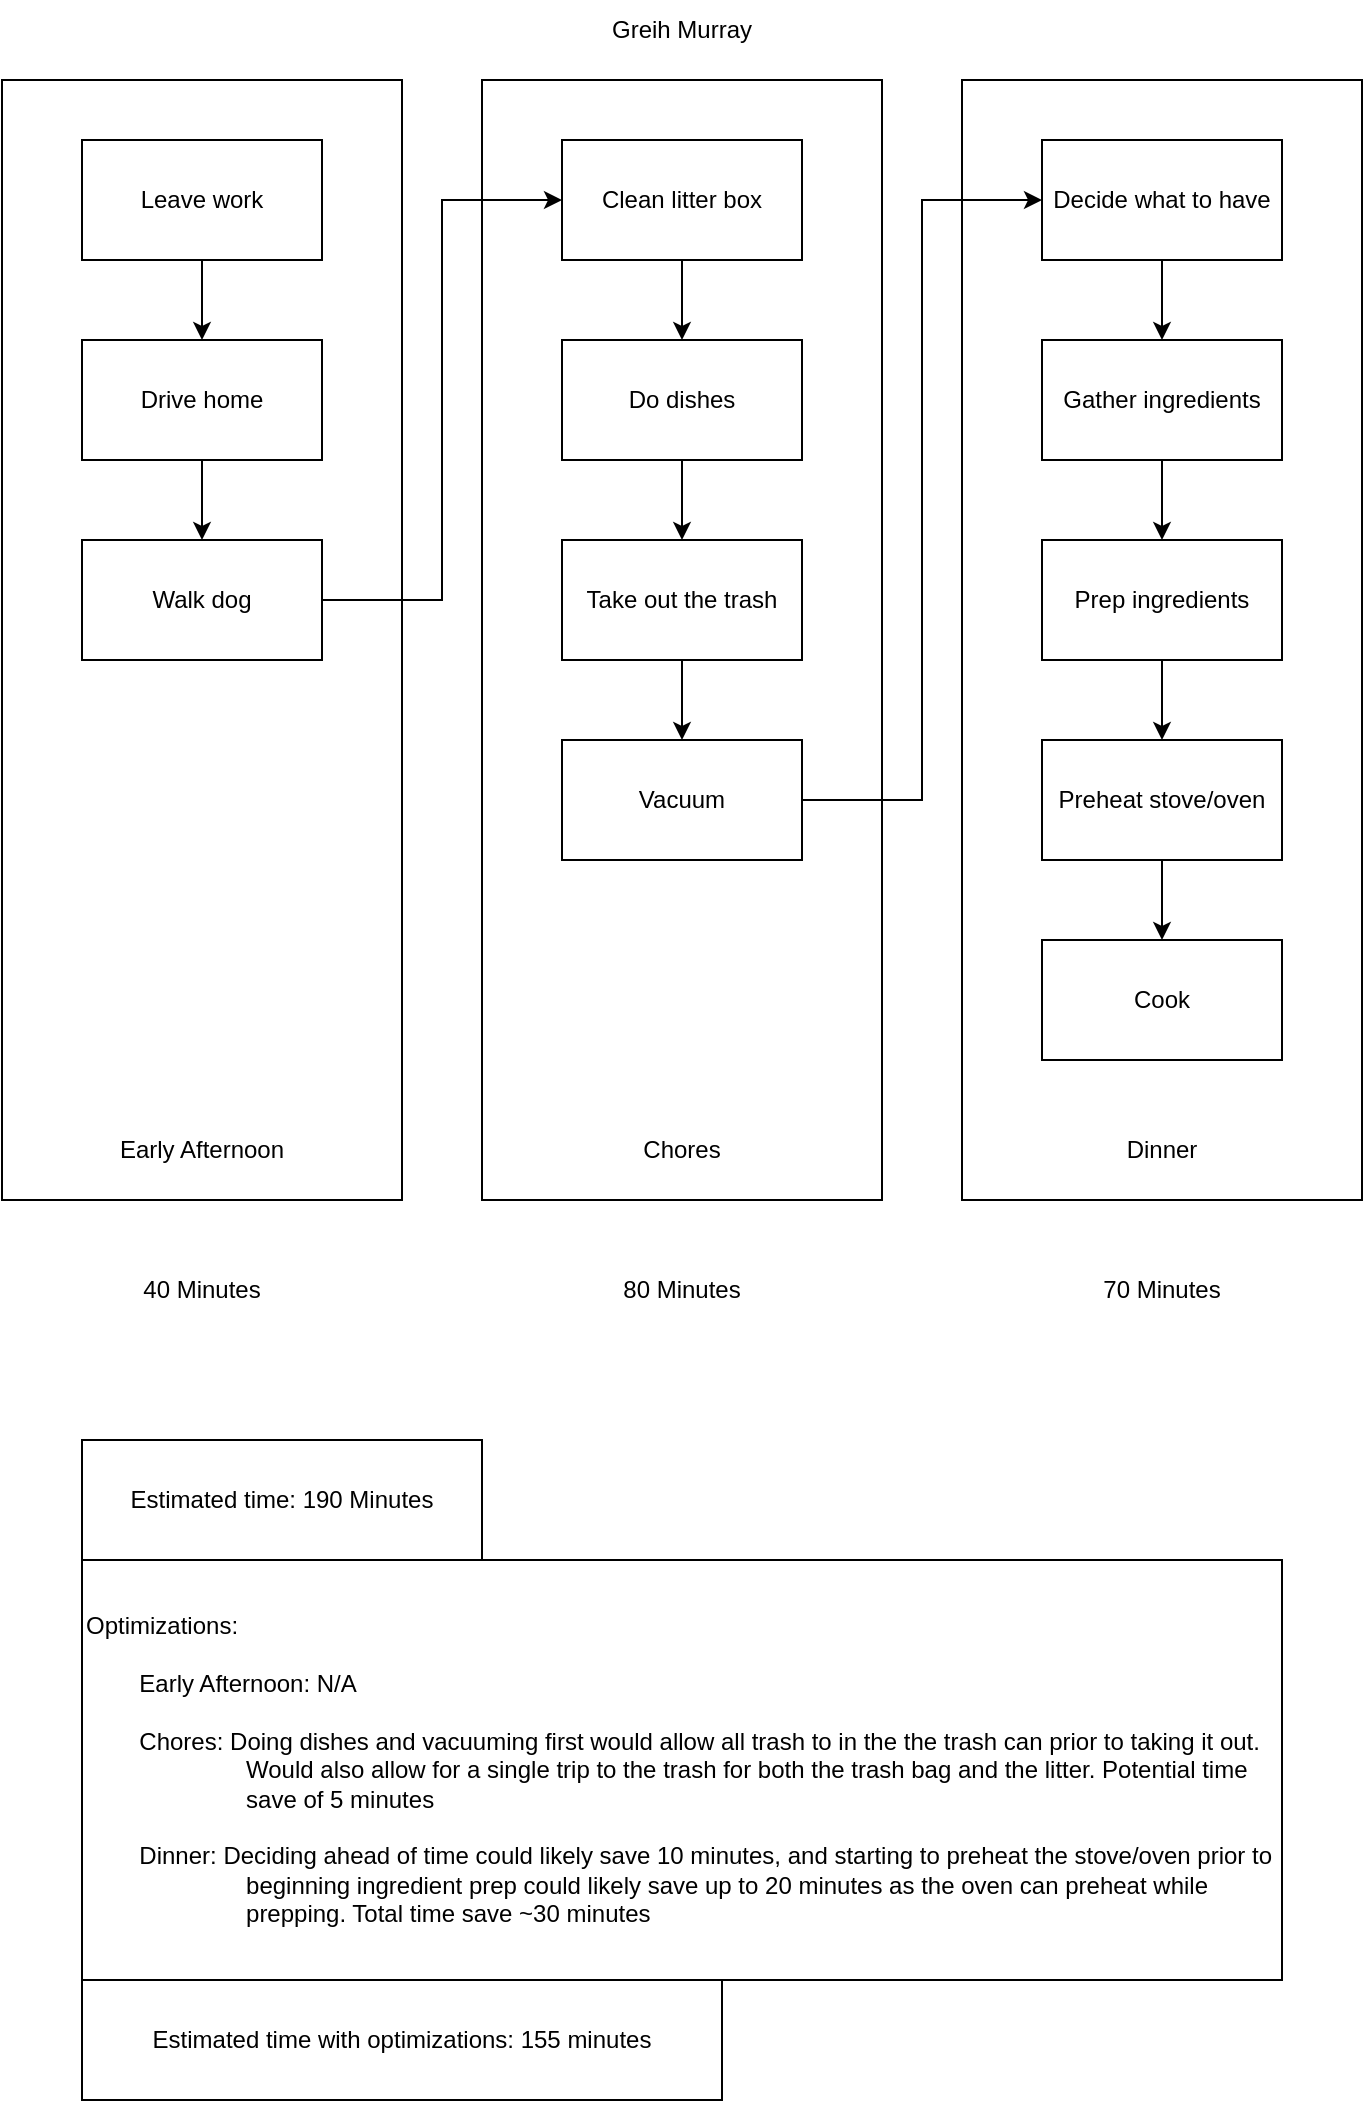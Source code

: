 <mxfile version="24.7.12">
  <diagram name="Page-1" id="cdd0LDk7jHOcvcfnZaW-">
    <mxGraphModel dx="1050" dy="530" grid="1" gridSize="10" guides="1" tooltips="1" connect="1" arrows="1" fold="1" page="1" pageScale="1" pageWidth="850" pageHeight="1100" math="0" shadow="0">
      <root>
        <mxCell id="0" />
        <mxCell id="1" parent="0" />
        <mxCell id="bhKhmG8R7w0dXQiZ1aVx-1" value="" style="rounded=0;whiteSpace=wrap;html=1;" vertex="1" parent="1">
          <mxGeometry x="40" y="40" width="200" height="560" as="geometry" />
        </mxCell>
        <mxCell id="bhKhmG8R7w0dXQiZ1aVx-2" value="" style="rounded=0;whiteSpace=wrap;html=1;" vertex="1" parent="1">
          <mxGeometry x="280" y="40" width="200" height="560" as="geometry" />
        </mxCell>
        <mxCell id="bhKhmG8R7w0dXQiZ1aVx-3" value="" style="rounded=0;whiteSpace=wrap;html=1;" vertex="1" parent="1">
          <mxGeometry x="520" y="40" width="200" height="560" as="geometry" />
        </mxCell>
        <mxCell id="bhKhmG8R7w0dXQiZ1aVx-4" value="Early Afternoon" style="text;html=1;align=center;verticalAlign=middle;whiteSpace=wrap;rounded=0;" vertex="1" parent="1">
          <mxGeometry x="90" y="560" width="100" height="30" as="geometry" />
        </mxCell>
        <mxCell id="bhKhmG8R7w0dXQiZ1aVx-5" value="Dinner" style="text;html=1;align=center;verticalAlign=middle;whiteSpace=wrap;rounded=0;" vertex="1" parent="1">
          <mxGeometry x="590" y="560" width="60" height="30" as="geometry" />
        </mxCell>
        <mxCell id="bhKhmG8R7w0dXQiZ1aVx-6" value="Chores" style="text;html=1;align=center;verticalAlign=middle;whiteSpace=wrap;rounded=0;" vertex="1" parent="1">
          <mxGeometry x="350" y="560" width="60" height="30" as="geometry" />
        </mxCell>
        <mxCell id="bhKhmG8R7w0dXQiZ1aVx-19" style="edgeStyle=orthogonalEdgeStyle;rounded=0;orthogonalLoop=1;jettySize=auto;html=1;exitX=0.5;exitY=1;exitDx=0;exitDy=0;entryX=0.5;entryY=0;entryDx=0;entryDy=0;" edge="1" parent="1" source="bhKhmG8R7w0dXQiZ1aVx-7" target="bhKhmG8R7w0dXQiZ1aVx-8">
          <mxGeometry relative="1" as="geometry" />
        </mxCell>
        <mxCell id="bhKhmG8R7w0dXQiZ1aVx-7" value="Leave work" style="rounded=0;whiteSpace=wrap;html=1;" vertex="1" parent="1">
          <mxGeometry x="80" y="70" width="120" height="60" as="geometry" />
        </mxCell>
        <mxCell id="bhKhmG8R7w0dXQiZ1aVx-20" style="edgeStyle=orthogonalEdgeStyle;rounded=0;orthogonalLoop=1;jettySize=auto;html=1;exitX=0.5;exitY=1;exitDx=0;exitDy=0;entryX=0.5;entryY=0;entryDx=0;entryDy=0;" edge="1" parent="1" source="bhKhmG8R7w0dXQiZ1aVx-8" target="bhKhmG8R7w0dXQiZ1aVx-9">
          <mxGeometry relative="1" as="geometry" />
        </mxCell>
        <mxCell id="bhKhmG8R7w0dXQiZ1aVx-8" value="Drive home" style="rounded=0;whiteSpace=wrap;html=1;" vertex="1" parent="1">
          <mxGeometry x="80" y="170" width="120" height="60" as="geometry" />
        </mxCell>
        <mxCell id="bhKhmG8R7w0dXQiZ1aVx-21" style="edgeStyle=orthogonalEdgeStyle;rounded=0;orthogonalLoop=1;jettySize=auto;html=1;exitX=1;exitY=0.5;exitDx=0;exitDy=0;entryX=0;entryY=0.5;entryDx=0;entryDy=0;" edge="1" parent="1" source="bhKhmG8R7w0dXQiZ1aVx-9" target="bhKhmG8R7w0dXQiZ1aVx-10">
          <mxGeometry relative="1" as="geometry" />
        </mxCell>
        <mxCell id="bhKhmG8R7w0dXQiZ1aVx-9" value="Walk dog" style="rounded=0;whiteSpace=wrap;html=1;" vertex="1" parent="1">
          <mxGeometry x="80" y="270" width="120" height="60" as="geometry" />
        </mxCell>
        <mxCell id="bhKhmG8R7w0dXQiZ1aVx-22" style="edgeStyle=orthogonalEdgeStyle;rounded=0;orthogonalLoop=1;jettySize=auto;html=1;exitX=0.5;exitY=1;exitDx=0;exitDy=0;entryX=0.5;entryY=0;entryDx=0;entryDy=0;" edge="1" parent="1" source="bhKhmG8R7w0dXQiZ1aVx-10" target="bhKhmG8R7w0dXQiZ1aVx-11">
          <mxGeometry relative="1" as="geometry" />
        </mxCell>
        <mxCell id="bhKhmG8R7w0dXQiZ1aVx-10" value="Clean litter box" style="rounded=0;whiteSpace=wrap;html=1;" vertex="1" parent="1">
          <mxGeometry x="320" y="70" width="120" height="60" as="geometry" />
        </mxCell>
        <mxCell id="bhKhmG8R7w0dXQiZ1aVx-23" style="edgeStyle=orthogonalEdgeStyle;rounded=0;orthogonalLoop=1;jettySize=auto;html=1;exitX=0.5;exitY=1;exitDx=0;exitDy=0;entryX=0.5;entryY=0;entryDx=0;entryDy=0;" edge="1" parent="1" source="bhKhmG8R7w0dXQiZ1aVx-11" target="bhKhmG8R7w0dXQiZ1aVx-12">
          <mxGeometry relative="1" as="geometry" />
        </mxCell>
        <mxCell id="bhKhmG8R7w0dXQiZ1aVx-11" value="Do dishes" style="rounded=0;whiteSpace=wrap;html=1;" vertex="1" parent="1">
          <mxGeometry x="320" y="170" width="120" height="60" as="geometry" />
        </mxCell>
        <mxCell id="bhKhmG8R7w0dXQiZ1aVx-24" style="edgeStyle=orthogonalEdgeStyle;rounded=0;orthogonalLoop=1;jettySize=auto;html=1;exitX=0.5;exitY=1;exitDx=0;exitDy=0;entryX=0.5;entryY=0;entryDx=0;entryDy=0;" edge="1" parent="1" source="bhKhmG8R7w0dXQiZ1aVx-12" target="bhKhmG8R7w0dXQiZ1aVx-13">
          <mxGeometry relative="1" as="geometry" />
        </mxCell>
        <mxCell id="bhKhmG8R7w0dXQiZ1aVx-12" value="Take out the trash" style="rounded=0;whiteSpace=wrap;html=1;" vertex="1" parent="1">
          <mxGeometry x="320" y="270" width="120" height="60" as="geometry" />
        </mxCell>
        <mxCell id="bhKhmG8R7w0dXQiZ1aVx-25" style="edgeStyle=orthogonalEdgeStyle;rounded=0;orthogonalLoop=1;jettySize=auto;html=1;exitX=1;exitY=0.5;exitDx=0;exitDy=0;entryX=0;entryY=0.5;entryDx=0;entryDy=0;" edge="1" parent="1" source="bhKhmG8R7w0dXQiZ1aVx-13" target="bhKhmG8R7w0dXQiZ1aVx-14">
          <mxGeometry relative="1" as="geometry" />
        </mxCell>
        <mxCell id="bhKhmG8R7w0dXQiZ1aVx-13" value="Vacuum" style="rounded=0;whiteSpace=wrap;html=1;" vertex="1" parent="1">
          <mxGeometry x="320" y="370" width="120" height="60" as="geometry" />
        </mxCell>
        <mxCell id="bhKhmG8R7w0dXQiZ1aVx-26" style="edgeStyle=orthogonalEdgeStyle;rounded=0;orthogonalLoop=1;jettySize=auto;html=1;exitX=0.5;exitY=1;exitDx=0;exitDy=0;entryX=0.5;entryY=0;entryDx=0;entryDy=0;" edge="1" parent="1" source="bhKhmG8R7w0dXQiZ1aVx-14" target="bhKhmG8R7w0dXQiZ1aVx-15">
          <mxGeometry relative="1" as="geometry" />
        </mxCell>
        <mxCell id="bhKhmG8R7w0dXQiZ1aVx-14" value="Decide what to have" style="rounded=0;whiteSpace=wrap;html=1;" vertex="1" parent="1">
          <mxGeometry x="560" y="70" width="120" height="60" as="geometry" />
        </mxCell>
        <mxCell id="bhKhmG8R7w0dXQiZ1aVx-27" style="edgeStyle=orthogonalEdgeStyle;rounded=0;orthogonalLoop=1;jettySize=auto;html=1;exitX=0.5;exitY=1;exitDx=0;exitDy=0;entryX=0.5;entryY=0;entryDx=0;entryDy=0;" edge="1" parent="1" source="bhKhmG8R7w0dXQiZ1aVx-15" target="bhKhmG8R7w0dXQiZ1aVx-16">
          <mxGeometry relative="1" as="geometry" />
        </mxCell>
        <mxCell id="bhKhmG8R7w0dXQiZ1aVx-15" value="Gather ingredients" style="rounded=0;whiteSpace=wrap;html=1;" vertex="1" parent="1">
          <mxGeometry x="560" y="170" width="120" height="60" as="geometry" />
        </mxCell>
        <mxCell id="bhKhmG8R7w0dXQiZ1aVx-28" style="edgeStyle=orthogonalEdgeStyle;rounded=0;orthogonalLoop=1;jettySize=auto;html=1;exitX=0.5;exitY=1;exitDx=0;exitDy=0;entryX=0.5;entryY=0;entryDx=0;entryDy=0;" edge="1" parent="1" source="bhKhmG8R7w0dXQiZ1aVx-16" target="bhKhmG8R7w0dXQiZ1aVx-17">
          <mxGeometry relative="1" as="geometry" />
        </mxCell>
        <mxCell id="bhKhmG8R7w0dXQiZ1aVx-16" value="Prep ingredients" style="rounded=0;whiteSpace=wrap;html=1;" vertex="1" parent="1">
          <mxGeometry x="560" y="270" width="120" height="60" as="geometry" />
        </mxCell>
        <mxCell id="bhKhmG8R7w0dXQiZ1aVx-29" style="edgeStyle=orthogonalEdgeStyle;rounded=0;orthogonalLoop=1;jettySize=auto;html=1;exitX=0.5;exitY=1;exitDx=0;exitDy=0;entryX=0.5;entryY=0;entryDx=0;entryDy=0;" edge="1" parent="1" source="bhKhmG8R7w0dXQiZ1aVx-17" target="bhKhmG8R7w0dXQiZ1aVx-18">
          <mxGeometry relative="1" as="geometry" />
        </mxCell>
        <mxCell id="bhKhmG8R7w0dXQiZ1aVx-17" value="Preheat stove/oven" style="rounded=0;whiteSpace=wrap;html=1;" vertex="1" parent="1">
          <mxGeometry x="560" y="370" width="120" height="60" as="geometry" />
        </mxCell>
        <mxCell id="bhKhmG8R7w0dXQiZ1aVx-18" value="Cook" style="rounded=0;whiteSpace=wrap;html=1;" vertex="1" parent="1">
          <mxGeometry x="560" y="470" width="120" height="60" as="geometry" />
        </mxCell>
        <mxCell id="bhKhmG8R7w0dXQiZ1aVx-30" value="40 Minutes" style="text;html=1;align=center;verticalAlign=middle;whiteSpace=wrap;rounded=0;" vertex="1" parent="1">
          <mxGeometry x="100" y="630" width="80" height="30" as="geometry" />
        </mxCell>
        <mxCell id="bhKhmG8R7w0dXQiZ1aVx-31" value="80 Minutes" style="text;html=1;align=center;verticalAlign=middle;whiteSpace=wrap;rounded=0;" vertex="1" parent="1">
          <mxGeometry x="340" y="630" width="80" height="30" as="geometry" />
        </mxCell>
        <mxCell id="bhKhmG8R7w0dXQiZ1aVx-32" value="70 Minutes" style="text;html=1;align=center;verticalAlign=middle;whiteSpace=wrap;rounded=0;" vertex="1" parent="1">
          <mxGeometry x="580" y="630" width="80" height="30" as="geometry" />
        </mxCell>
        <mxCell id="bhKhmG8R7w0dXQiZ1aVx-33" value="Estimated time: 190 Minutes" style="rounded=0;whiteSpace=wrap;html=1;" vertex="1" parent="1">
          <mxGeometry x="80" y="720" width="200" height="60" as="geometry" />
        </mxCell>
        <mxCell id="bhKhmG8R7w0dXQiZ1aVx-34" value="Optimizations:&lt;div&gt;&lt;br&gt;&lt;/div&gt;&lt;div&gt;&lt;span style=&quot;white-space: pre;&quot;&gt;&#x9;&lt;/span&gt;Early Afternoon: N/A&lt;br&gt;&lt;/div&gt;&lt;div&gt;&lt;span style=&quot;white-space: pre;&quot;&gt;&#x9;&lt;/span&gt;&lt;br&gt;&lt;/div&gt;&lt;div&gt;&lt;span style=&quot;white-space: pre;&quot;&gt;&#x9;&lt;/span&gt;Chores: Doing dishes and vacuuming first would allow all trash to in the the trash can prior to taking it out. &lt;span style=&quot;white-space: pre;&quot;&gt;&#x9;&lt;/span&gt;&lt;span style=&quot;white-space: pre;&quot;&gt;&#x9;&lt;/span&gt;&lt;span style=&quot;white-space: pre;&quot;&gt;&#x9;&lt;/span&gt;Would also allow for a single trip to the trash for both the trash bag and the litter. Potential time &lt;span style=&quot;white-space: pre;&quot;&gt;&#x9;&lt;/span&gt;&lt;span style=&quot;white-space: pre;&quot;&gt;&#x9;&lt;/span&gt;&lt;span style=&quot;white-space: pre;&quot;&gt;&#x9;&lt;/span&gt;save of 5 minutes&lt;br&gt;&lt;/div&gt;&lt;div&gt;&lt;br&gt;&lt;/div&gt;&lt;div&gt;&lt;span style=&quot;white-space: pre;&quot;&gt;&#x9;&lt;/span&gt;Dinner: Deciding ahead of time could likely save 10 minutes, and starting to preheat the stove/oven prior to &lt;span style=&quot;white-space: pre;&quot;&gt;&#x9;&lt;/span&gt;&lt;span style=&quot;white-space: pre;&quot;&gt;&#x9;&lt;/span&gt;&lt;span style=&quot;white-space: pre;&quot;&gt;&#x9;&lt;/span&gt;beginning ingredient prep could likely save up to 20 minutes as the oven can preheat while &lt;span style=&quot;white-space: pre;&quot;&gt;&#x9;&lt;/span&gt;&lt;span style=&quot;white-space: pre;&quot;&gt;&#x9;&lt;/span&gt;&lt;span style=&quot;white-space: pre;&quot;&gt;&#x9;&lt;/span&gt;prepping. Total time save ~30 minutes&lt;br&gt;&lt;/div&gt;" style="rounded=0;whiteSpace=wrap;html=1;align=left;" vertex="1" parent="1">
          <mxGeometry x="80" y="780" width="600" height="210" as="geometry" />
        </mxCell>
        <mxCell id="bhKhmG8R7w0dXQiZ1aVx-35" value="Estimated time with optimizations: 155 minutes" style="rounded=0;whiteSpace=wrap;html=1;" vertex="1" parent="1">
          <mxGeometry x="80" y="990" width="320" height="60" as="geometry" />
        </mxCell>
        <mxCell id="bhKhmG8R7w0dXQiZ1aVx-37" value="Greih Murray" style="text;html=1;align=center;verticalAlign=middle;whiteSpace=wrap;rounded=0;" vertex="1" parent="1">
          <mxGeometry x="335" width="90" height="30" as="geometry" />
        </mxCell>
      </root>
    </mxGraphModel>
  </diagram>
</mxfile>
